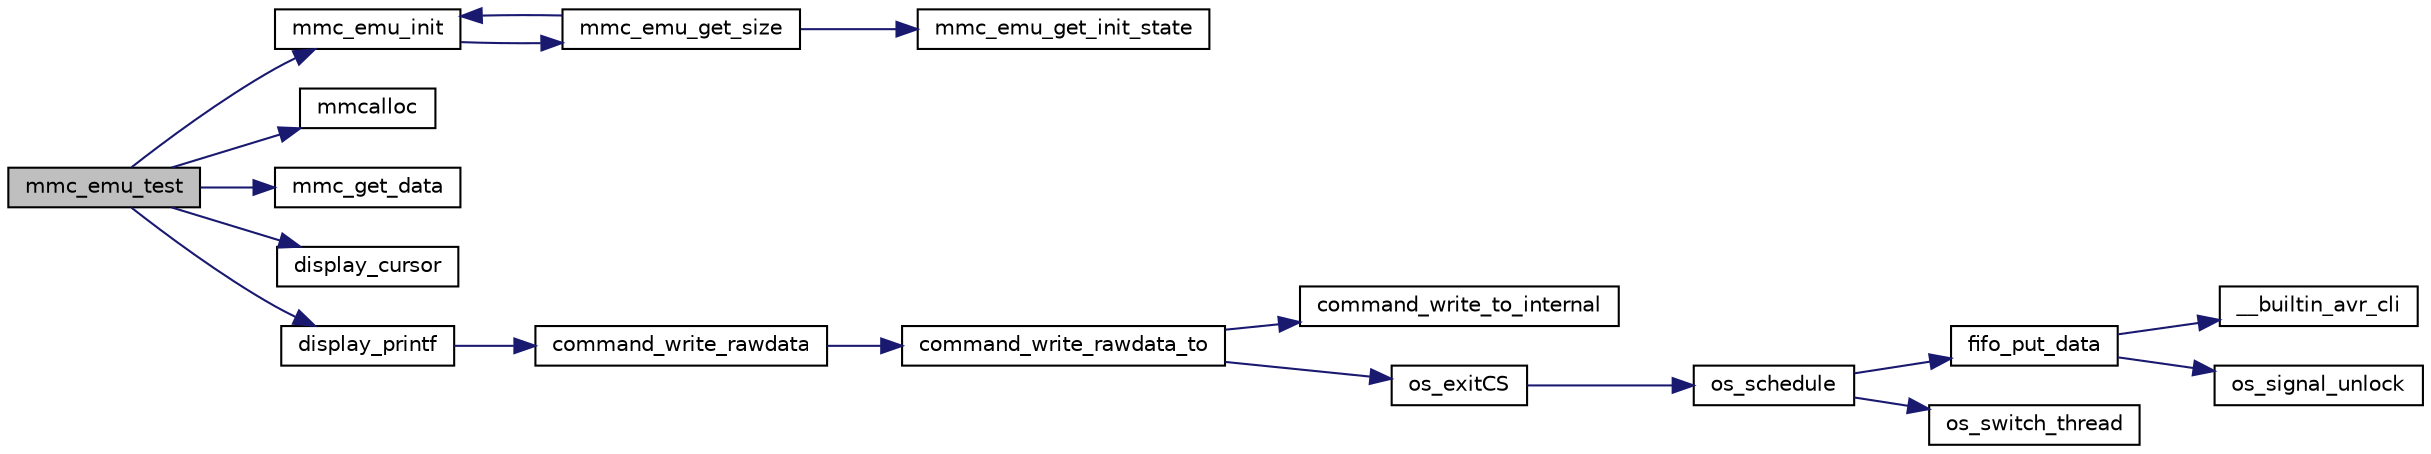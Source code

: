 digraph G
{
  edge [fontname="Helvetica",fontsize="10",labelfontname="Helvetica",labelfontsize="10"];
  node [fontname="Helvetica",fontsize="10",shape=record];
  rankdir="LR";
  Node1 [label="mmc_emu_test",height=0.2,width=0.4,color="black", fillcolor="grey75", style="filled" fontcolor="black"];
  Node1 -> Node2 [color="midnightblue",fontsize="10",style="solid",fontname="Helvetica"];
  Node2 [label="mmc_emu_init",height=0.2,width=0.4,color="black", fillcolor="white", style="filled",URL="$mmc-emu_8h.html#ab4fc9f8caf4c79352cb259ef70b06d38"];
  Node2 -> Node3 [color="midnightblue",fontsize="10",style="solid",fontname="Helvetica"];
  Node3 [label="mmc_emu_get_size",height=0.2,width=0.4,color="black", fillcolor="white", style="filled",URL="$mmc-emu_8h.html#a4210b74e60ef7cd34612dadb6a197090"];
  Node3 -> Node4 [color="midnightblue",fontsize="10",style="solid",fontname="Helvetica"];
  Node4 [label="mmc_emu_get_init_state",height=0.2,width=0.4,color="black", fillcolor="white", style="filled",URL="$mmc-emu_8h.html#a9713f38ad215f9fa39949a6f068f2b7d"];
  Node3 -> Node2 [color="midnightblue",fontsize="10",style="solid",fontname="Helvetica"];
  Node1 -> Node5 [color="midnightblue",fontsize="10",style="solid",fontname="Helvetica"];
  Node5 [label="mmcalloc",height=0.2,width=0.4,color="black", fillcolor="white", style="filled",URL="$mmc-vm_8c.html#a451514920748291271c1ee5f671f5503"];
  Node1 -> Node6 [color="midnightblue",fontsize="10",style="solid",fontname="Helvetica"];
  Node6 [label="mmc_get_data",height=0.2,width=0.4,color="black", fillcolor="white", style="filled",URL="$mmc-vm_8c.html#a25aa2c381c261acbae31715c03056db9"];
  Node1 -> Node7 [color="midnightblue",fontsize="10",style="solid",fontname="Helvetica"];
  Node7 [label="display_cursor",height=0.2,width=0.4,color="black", fillcolor="white", style="filled",URL="$display_8h.html#ad5109335e4419b07f4d9f73db290f2eb"];
  Node1 -> Node8 [color="midnightblue",fontsize="10",style="solid",fontname="Helvetica"];
  Node8 [label="display_printf",height=0.2,width=0.4,color="black", fillcolor="white", style="filled",URL="$display_8h.html#a3b34665813cc31ce81d141e4f67162d2"];
  Node8 -> Node9 [color="midnightblue",fontsize="10",style="solid",fontname="Helvetica"];
  Node9 [label="command_write_rawdata",height=0.2,width=0.4,color="black", fillcolor="white", style="filled",URL="$command_8c.html#a1497433f9f7384b363203b7bfd3bfe28"];
  Node9 -> Node10 [color="midnightblue",fontsize="10",style="solid",fontname="Helvetica"];
  Node10 [label="command_write_rawdata_to",height=0.2,width=0.4,color="black", fillcolor="white", style="filled",URL="$command_8c.html#ad1ce17d9fe0aaf21a33d52de4e10af0f"];
  Node10 -> Node11 [color="midnightblue",fontsize="10",style="solid",fontname="Helvetica"];
  Node11 [label="command_write_to_internal",height=0.2,width=0.4,color="black", fillcolor="white", style="filled",URL="$command_8c.html#a428cf92e37fc9bbc0ffc48912c3022ac"];
  Node10 -> Node12 [color="midnightblue",fontsize="10",style="solid",fontname="Helvetica"];
  Node12 [label="os_exitCS",height=0.2,width=0.4,color="black", fillcolor="white", style="filled",URL="$os__thread_8h.html#a146cd9b383b02d8e5424e2de5bfdf7e1"];
  Node12 -> Node13 [color="midnightblue",fontsize="10",style="solid",fontname="Helvetica"];
  Node13 [label="os_schedule",height=0.2,width=0.4,color="black", fillcolor="white", style="filled",URL="$os__scheduler_8h.html#aaf0ea29568109bcdfb1d527f223accad"];
  Node13 -> Node14 [color="midnightblue",fontsize="10",style="solid",fontname="Helvetica"];
  Node14 [label="fifo_put_data",height=0.2,width=0.4,color="black", fillcolor="white", style="filled",URL="$fifo_8c.html#a7b3f9ad457273c9717bff49113c84250"];
  Node14 -> Node15 [color="midnightblue",fontsize="10",style="solid",fontname="Helvetica"];
  Node15 [label="__builtin_avr_cli",height=0.2,width=0.4,color="black", fillcolor="white", style="filled",URL="$builtins_8h.html#a41590bd57be6a89c1b9bcafe523207f2",tooltip="Disables all interrupts by clearing the global interrupt mask."];
  Node14 -> Node16 [color="midnightblue",fontsize="10",style="solid",fontname="Helvetica"];
  Node16 [label="os_signal_unlock",height=0.2,width=0.4,color="black", fillcolor="white", style="filled",URL="$os__thread__pc_8c.html#aa0b166109be9754de9b8b863b8d197c7"];
  Node13 -> Node17 [color="midnightblue",fontsize="10",style="solid",fontname="Helvetica"];
  Node17 [label="os_switch_thread",height=0.2,width=0.4,color="black", fillcolor="white", style="filled",URL="$os__thread_8h.html#afa82438e9832609bc5ffbddad166e1b7"];
}
